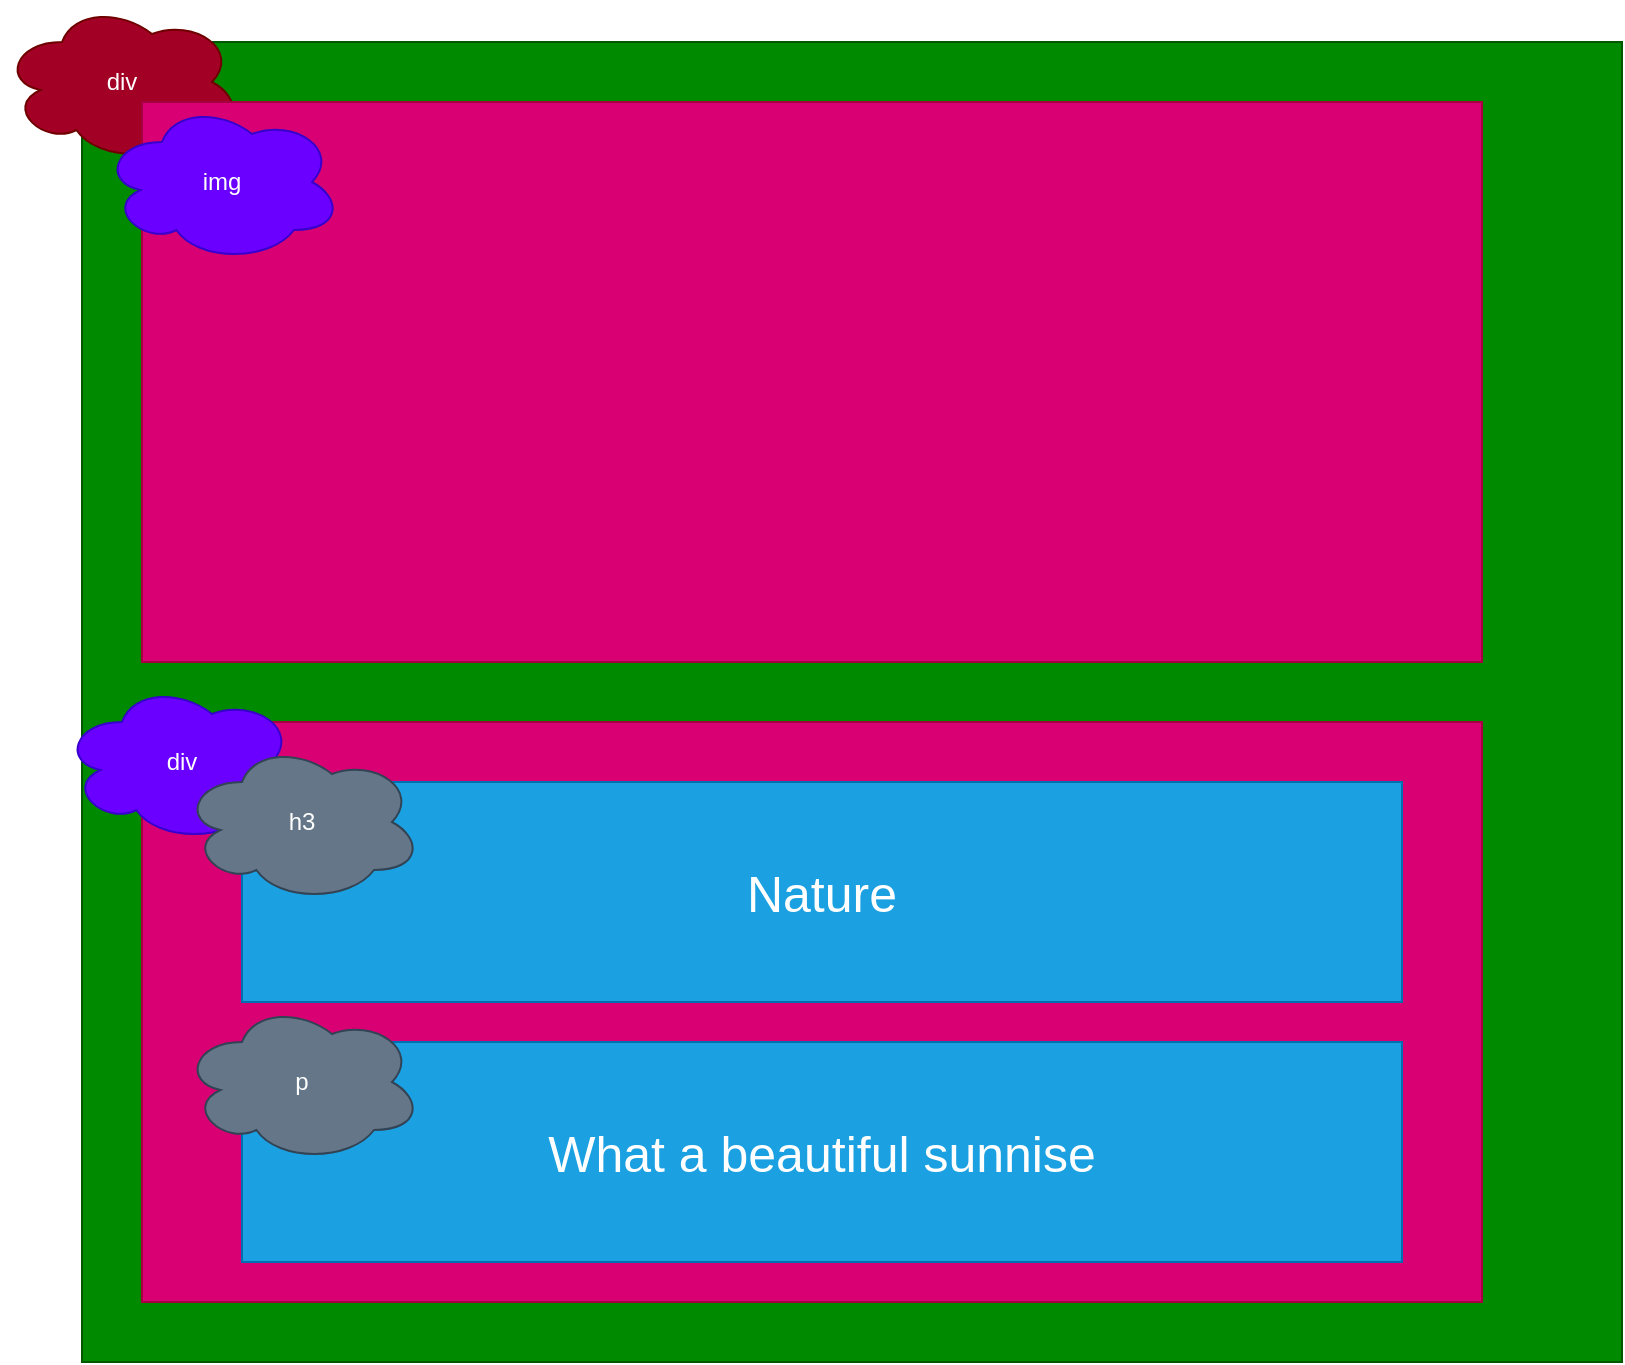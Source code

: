 <mxfile>
    <diagram id="mpp5IlDfnkNchQkaLCHQ" name="Page-1">
        <mxGraphModel dx="1157" dy="804" grid="1" gridSize="10" guides="1" tooltips="1" connect="1" arrows="1" fold="1" page="1" pageScale="1" pageWidth="850" pageHeight="1100" math="0" shadow="0">
            <root>
                <mxCell id="0"/>
                <mxCell id="1" parent="0"/>
                <mxCell id="2" value="" style="rounded=0;whiteSpace=wrap;html=1;fillColor=#008a00;fontColor=#ffffff;strokeColor=#005700;" vertex="1" parent="1">
                    <mxGeometry x="40" y="80" width="770" height="660" as="geometry"/>
                </mxCell>
                <mxCell id="3" value="div" style="ellipse;shape=cloud;whiteSpace=wrap;html=1;fillColor=#a20025;fontColor=#ffffff;strokeColor=#6F0000;" vertex="1" parent="1">
                    <mxGeometry y="60" width="120" height="80" as="geometry"/>
                </mxCell>
                <mxCell id="4" value="" style="rounded=0;whiteSpace=wrap;html=1;fillColor=#d80073;fontColor=#ffffff;strokeColor=#A50040;" vertex="1" parent="1">
                    <mxGeometry x="70" y="110" width="670" height="280" as="geometry"/>
                </mxCell>
                <mxCell id="5" value="img" style="ellipse;shape=cloud;whiteSpace=wrap;html=1;fillColor=#6a00ff;fontColor=#ffffff;strokeColor=#3700CC;" vertex="1" parent="1">
                    <mxGeometry x="50" y="110" width="120" height="80" as="geometry"/>
                </mxCell>
                <mxCell id="7" value="" style="rounded=0;whiteSpace=wrap;html=1;fillColor=#d80073;fontColor=#ffffff;strokeColor=#A50040;" vertex="1" parent="1">
                    <mxGeometry x="70" y="420" width="670" height="290" as="geometry"/>
                </mxCell>
                <mxCell id="10" value="div" style="ellipse;shape=cloud;whiteSpace=wrap;html=1;fillColor=#6a00ff;fontColor=#ffffff;strokeColor=#3700CC;" vertex="1" parent="1">
                    <mxGeometry x="30" y="400" width="120" height="80" as="geometry"/>
                </mxCell>
                <mxCell id="11" value="&lt;font style=&quot;font-size: 25px;&quot;&gt;Nature&lt;/font&gt;" style="rounded=0;whiteSpace=wrap;html=1;fillColor=#1ba1e2;fontColor=#ffffff;strokeColor=#006EAF;" vertex="1" parent="1">
                    <mxGeometry x="120" y="450" width="580" height="110" as="geometry"/>
                </mxCell>
                <mxCell id="12" value="h3" style="ellipse;shape=cloud;whiteSpace=wrap;html=1;fillColor=#647687;fontColor=#ffffff;strokeColor=#314354;" vertex="1" parent="1">
                    <mxGeometry x="90" y="430" width="120" height="80" as="geometry"/>
                </mxCell>
                <mxCell id="13" value="&lt;font style=&quot;font-size: 25px;&quot;&gt;What a beautiful sunnise&lt;/font&gt;" style="rounded=0;whiteSpace=wrap;html=1;fillColor=#1ba1e2;fontColor=#ffffff;strokeColor=#006EAF;" vertex="1" parent="1">
                    <mxGeometry x="120" y="580" width="580" height="110" as="geometry"/>
                </mxCell>
                <mxCell id="14" value="p" style="ellipse;shape=cloud;whiteSpace=wrap;html=1;fillColor=#647687;fontColor=#ffffff;strokeColor=#314354;" vertex="1" parent="1">
                    <mxGeometry x="90" y="560" width="120" height="80" as="geometry"/>
                </mxCell>
            </root>
        </mxGraphModel>
    </diagram>
</mxfile>